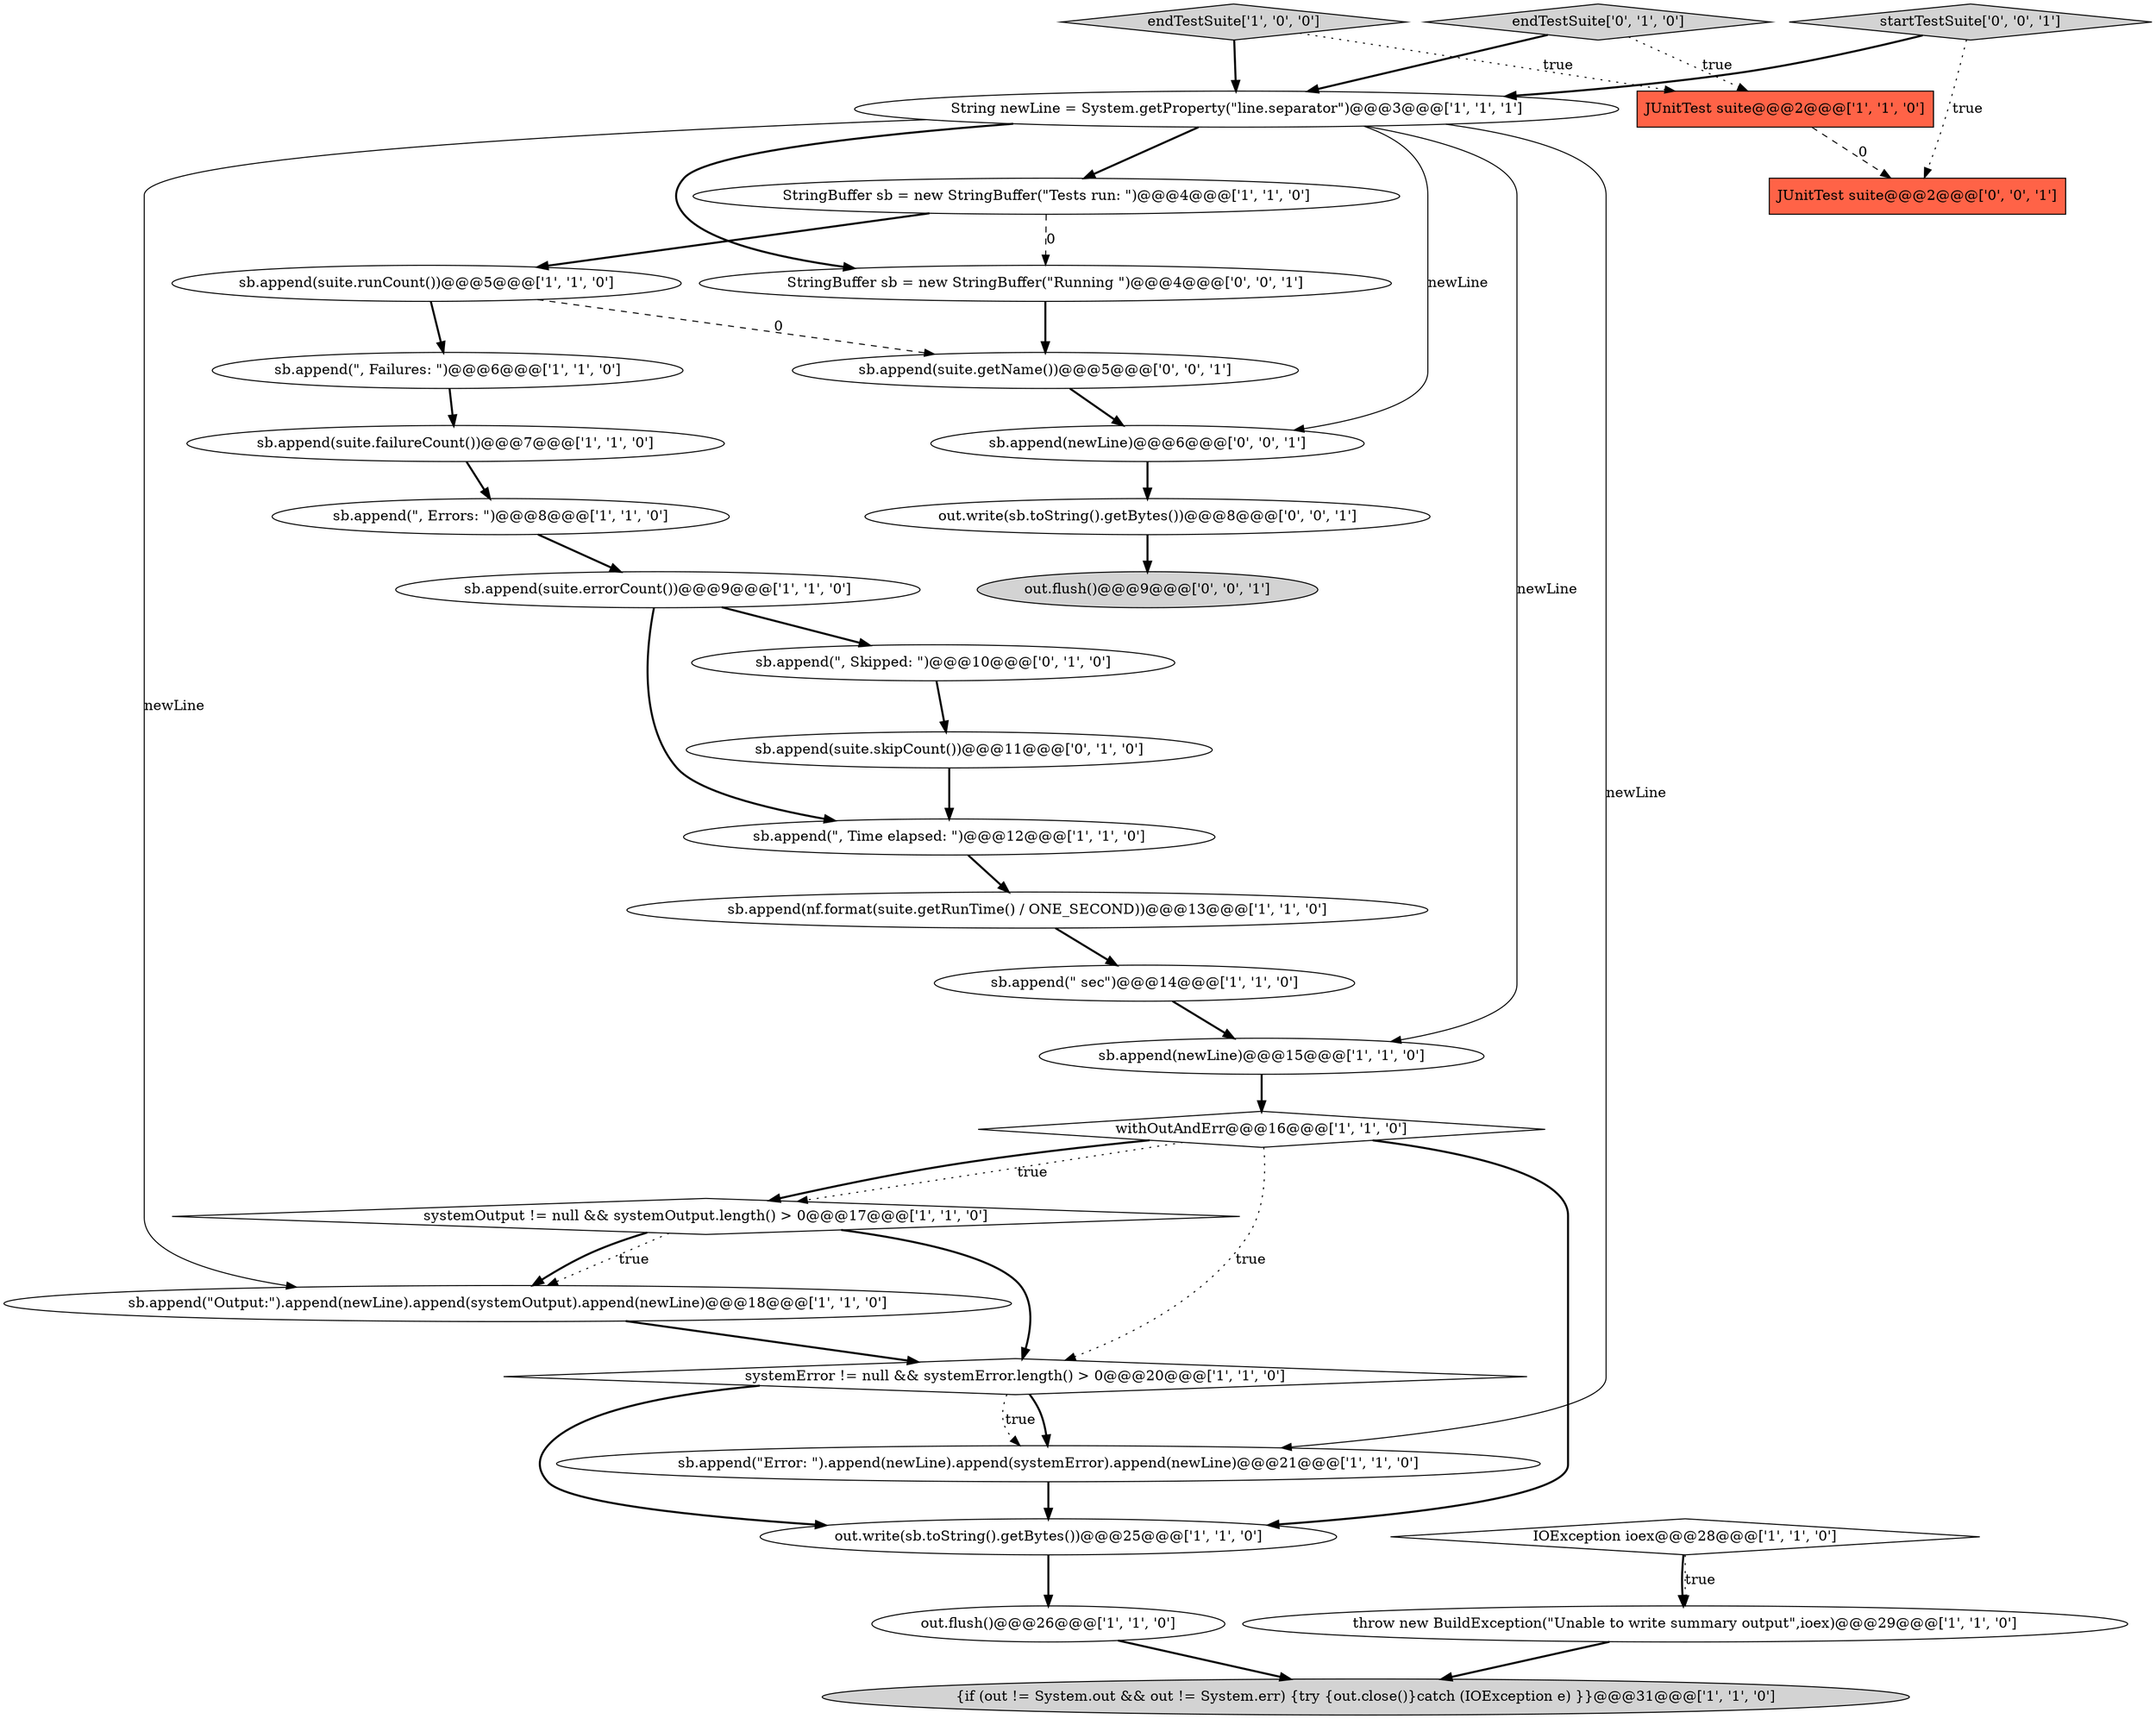 digraph {
4 [style = filled, label = "JUnitTest suite@@@2@@@['1', '1', '0']", fillcolor = tomato, shape = box image = "AAA0AAABBB1BBB"];
7 [style = filled, label = "out.flush()@@@26@@@['1', '1', '0']", fillcolor = white, shape = ellipse image = "AAA0AAABBB1BBB"];
31 [style = filled, label = "JUnitTest suite@@@2@@@['0', '0', '1']", fillcolor = tomato, shape = box image = "AAA0AAABBB3BBB"];
0 [style = filled, label = "sb.append(suite.failureCount())@@@7@@@['1', '1', '0']", fillcolor = white, shape = ellipse image = "AAA0AAABBB1BBB"];
32 [style = filled, label = "StringBuffer sb = new StringBuffer(\"Running \")@@@4@@@['0', '0', '1']", fillcolor = white, shape = ellipse image = "AAA0AAABBB3BBB"];
10 [style = filled, label = "sb.append(newLine)@@@15@@@['1', '1', '0']", fillcolor = white, shape = ellipse image = "AAA0AAABBB1BBB"];
27 [style = filled, label = "out.write(sb.toString().getBytes())@@@8@@@['0', '0', '1']", fillcolor = white, shape = ellipse image = "AAA0AAABBB3BBB"];
19 [style = filled, label = "throw new BuildException(\"Unable to write summary output\",ioex)@@@29@@@['1', '1', '0']", fillcolor = white, shape = ellipse image = "AAA0AAABBB1BBB"];
14 [style = filled, label = "systemError != null && systemError.length() > 0@@@20@@@['1', '1', '0']", fillcolor = white, shape = diamond image = "AAA0AAABBB1BBB"];
29 [style = filled, label = "sb.append(suite.getName())@@@5@@@['0', '0', '1']", fillcolor = white, shape = ellipse image = "AAA0AAABBB3BBB"];
8 [style = filled, label = "sb.append(\", Time elapsed: \")@@@12@@@['1', '1', '0']", fillcolor = white, shape = ellipse image = "AAA0AAABBB1BBB"];
17 [style = filled, label = "sb.append(\", Failures: \")@@@6@@@['1', '1', '0']", fillcolor = white, shape = ellipse image = "AAA0AAABBB1BBB"];
1 [style = filled, label = "out.write(sb.toString().getBytes())@@@25@@@['1', '1', '0']", fillcolor = white, shape = ellipse image = "AAA0AAABBB1BBB"];
16 [style = filled, label = "{if (out != System.out && out != System.err) {try {out.close()}catch (IOException e) }}@@@31@@@['1', '1', '0']", fillcolor = lightgray, shape = ellipse image = "AAA0AAABBB1BBB"];
20 [style = filled, label = "IOException ioex@@@28@@@['1', '1', '0']", fillcolor = white, shape = diamond image = "AAA0AAABBB1BBB"];
24 [style = filled, label = "sb.append(\", Skipped: \")@@@10@@@['0', '1', '0']", fillcolor = white, shape = ellipse image = "AAA1AAABBB2BBB"];
26 [style = filled, label = "sb.append(newLine)@@@6@@@['0', '0', '1']", fillcolor = white, shape = ellipse image = "AAA0AAABBB3BBB"];
23 [style = filled, label = "sb.append(suite.skipCount())@@@11@@@['0', '1', '0']", fillcolor = white, shape = ellipse image = "AAA1AAABBB2BBB"];
21 [style = filled, label = "StringBuffer sb = new StringBuffer(\"Tests run: \")@@@4@@@['1', '1', '0']", fillcolor = white, shape = ellipse image = "AAA0AAABBB1BBB"];
2 [style = filled, label = "withOutAndErr@@@16@@@['1', '1', '0']", fillcolor = white, shape = diamond image = "AAA0AAABBB1BBB"];
15 [style = filled, label = "sb.append(\", Errors: \")@@@8@@@['1', '1', '0']", fillcolor = white, shape = ellipse image = "AAA0AAABBB1BBB"];
6 [style = filled, label = "endTestSuite['1', '0', '0']", fillcolor = lightgray, shape = diamond image = "AAA0AAABBB1BBB"];
11 [style = filled, label = "systemOutput != null && systemOutput.length() > 0@@@17@@@['1', '1', '0']", fillcolor = white, shape = diamond image = "AAA0AAABBB1BBB"];
9 [style = filled, label = "sb.append(\"Output:\").append(newLine).append(systemOutput).append(newLine)@@@18@@@['1', '1', '0']", fillcolor = white, shape = ellipse image = "AAA0AAABBB1BBB"];
5 [style = filled, label = "sb.append(nf.format(suite.getRunTime() / ONE_SECOND))@@@13@@@['1', '1', '0']", fillcolor = white, shape = ellipse image = "AAA0AAABBB1BBB"];
18 [style = filled, label = "sb.append(suite.errorCount())@@@9@@@['1', '1', '0']", fillcolor = white, shape = ellipse image = "AAA0AAABBB1BBB"];
12 [style = filled, label = "String newLine = System.getProperty(\"line.separator\")@@@3@@@['1', '1', '1']", fillcolor = white, shape = ellipse image = "AAA0AAABBB1BBB"];
13 [style = filled, label = "sb.append(\" sec\")@@@14@@@['1', '1', '0']", fillcolor = white, shape = ellipse image = "AAA0AAABBB1BBB"];
3 [style = filled, label = "sb.append(\"Error: \").append(newLine).append(systemError).append(newLine)@@@21@@@['1', '1', '0']", fillcolor = white, shape = ellipse image = "AAA0AAABBB1BBB"];
30 [style = filled, label = "out.flush()@@@9@@@['0', '0', '1']", fillcolor = lightgray, shape = ellipse image = "AAA0AAABBB3BBB"];
25 [style = filled, label = "endTestSuite['0', '1', '0']", fillcolor = lightgray, shape = diamond image = "AAA0AAABBB2BBB"];
22 [style = filled, label = "sb.append(suite.runCount())@@@5@@@['1', '1', '0']", fillcolor = white, shape = ellipse image = "AAA0AAABBB1BBB"];
28 [style = filled, label = "startTestSuite['0', '0', '1']", fillcolor = lightgray, shape = diamond image = "AAA0AAABBB3BBB"];
25->4 [style = dotted, label="true"];
2->11 [style = dotted, label="true"];
11->9 [style = dotted, label="true"];
4->31 [style = dashed, label="0"];
12->10 [style = solid, label="newLine"];
10->2 [style = bold, label=""];
14->3 [style = bold, label=""];
8->5 [style = bold, label=""];
28->12 [style = bold, label=""];
21->22 [style = bold, label=""];
24->23 [style = bold, label=""];
15->18 [style = bold, label=""];
14->3 [style = dotted, label="true"];
28->31 [style = dotted, label="true"];
2->11 [style = bold, label=""];
18->24 [style = bold, label=""];
22->29 [style = dashed, label="0"];
7->16 [style = bold, label=""];
12->21 [style = bold, label=""];
12->9 [style = solid, label="newLine"];
11->9 [style = bold, label=""];
22->17 [style = bold, label=""];
26->27 [style = bold, label=""];
2->14 [style = dotted, label="true"];
25->12 [style = bold, label=""];
11->14 [style = bold, label=""];
3->1 [style = bold, label=""];
5->13 [style = bold, label=""];
20->19 [style = bold, label=""];
14->1 [style = bold, label=""];
19->16 [style = bold, label=""];
12->32 [style = bold, label=""];
6->4 [style = dotted, label="true"];
21->32 [style = dashed, label="0"];
0->15 [style = bold, label=""];
23->8 [style = bold, label=""];
2->1 [style = bold, label=""];
27->30 [style = bold, label=""];
6->12 [style = bold, label=""];
9->14 [style = bold, label=""];
12->3 [style = solid, label="newLine"];
20->19 [style = dotted, label="true"];
18->8 [style = bold, label=""];
1->7 [style = bold, label=""];
13->10 [style = bold, label=""];
32->29 [style = bold, label=""];
12->26 [style = solid, label="newLine"];
17->0 [style = bold, label=""];
29->26 [style = bold, label=""];
}
